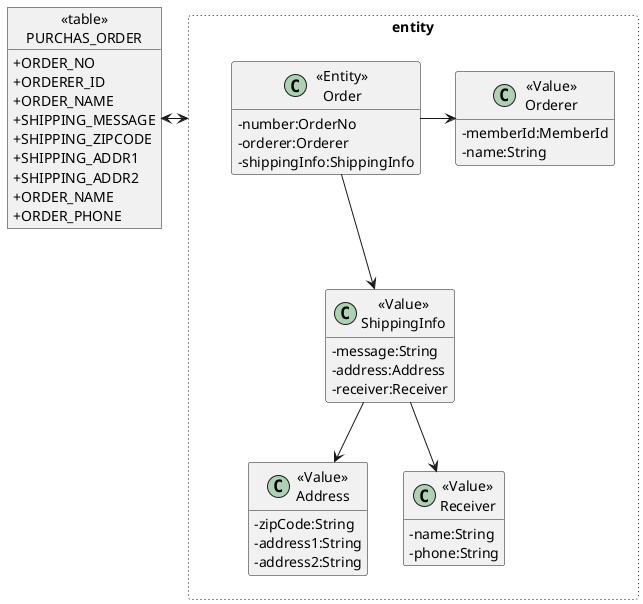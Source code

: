 @startuml

skinparam ClassAttributeIconSize 0
hide empty methods
hide empty attributes

rectangle entity #line.dotted {
    class "<<Entity>>\nOrder" as order {
        -number:OrderNo
        -orderer:Orderer
        -shippingInfo:ShippingInfo
    }

    class "<<Value>>\nOrderer" as orderer {
        -memberId:MemberId
        -name:String
    }

    class "<<Value>>\nShippingInfo" as shippingInfo {
        -message:String
        -address:Address
        -receiver:Receiver
    }

    class "<<Value>>\nAddress" as address {
        -zipCode:String
        -address1:String
        -address2:String
    }

    class "<<Value>>\nReceiver" as receiver {
        -name:String
        -phone:String
    }
}

object "<<table>>\nPURCHAS_ORDER" as purchas_order {
    +ORDER_NO
    +ORDERER_ID
    +ORDER_NAME
    +SHIPPING_MESSAGE
    +SHIPPING_ZIPCODE
    +SHIPPING_ADDR1
    +SHIPPING_ADDR2
    +ORDER_NAME
    +ORDER_PHONE
}

orderer -[hidden]d- shippingInfo
address -[hidden]r- receiver

order -r-> orderer
order -r-> shippingInfo
shippingInfo -d-> address
shippingInfo -d-> receiver

entity <-l-> purchas_order

@enduml